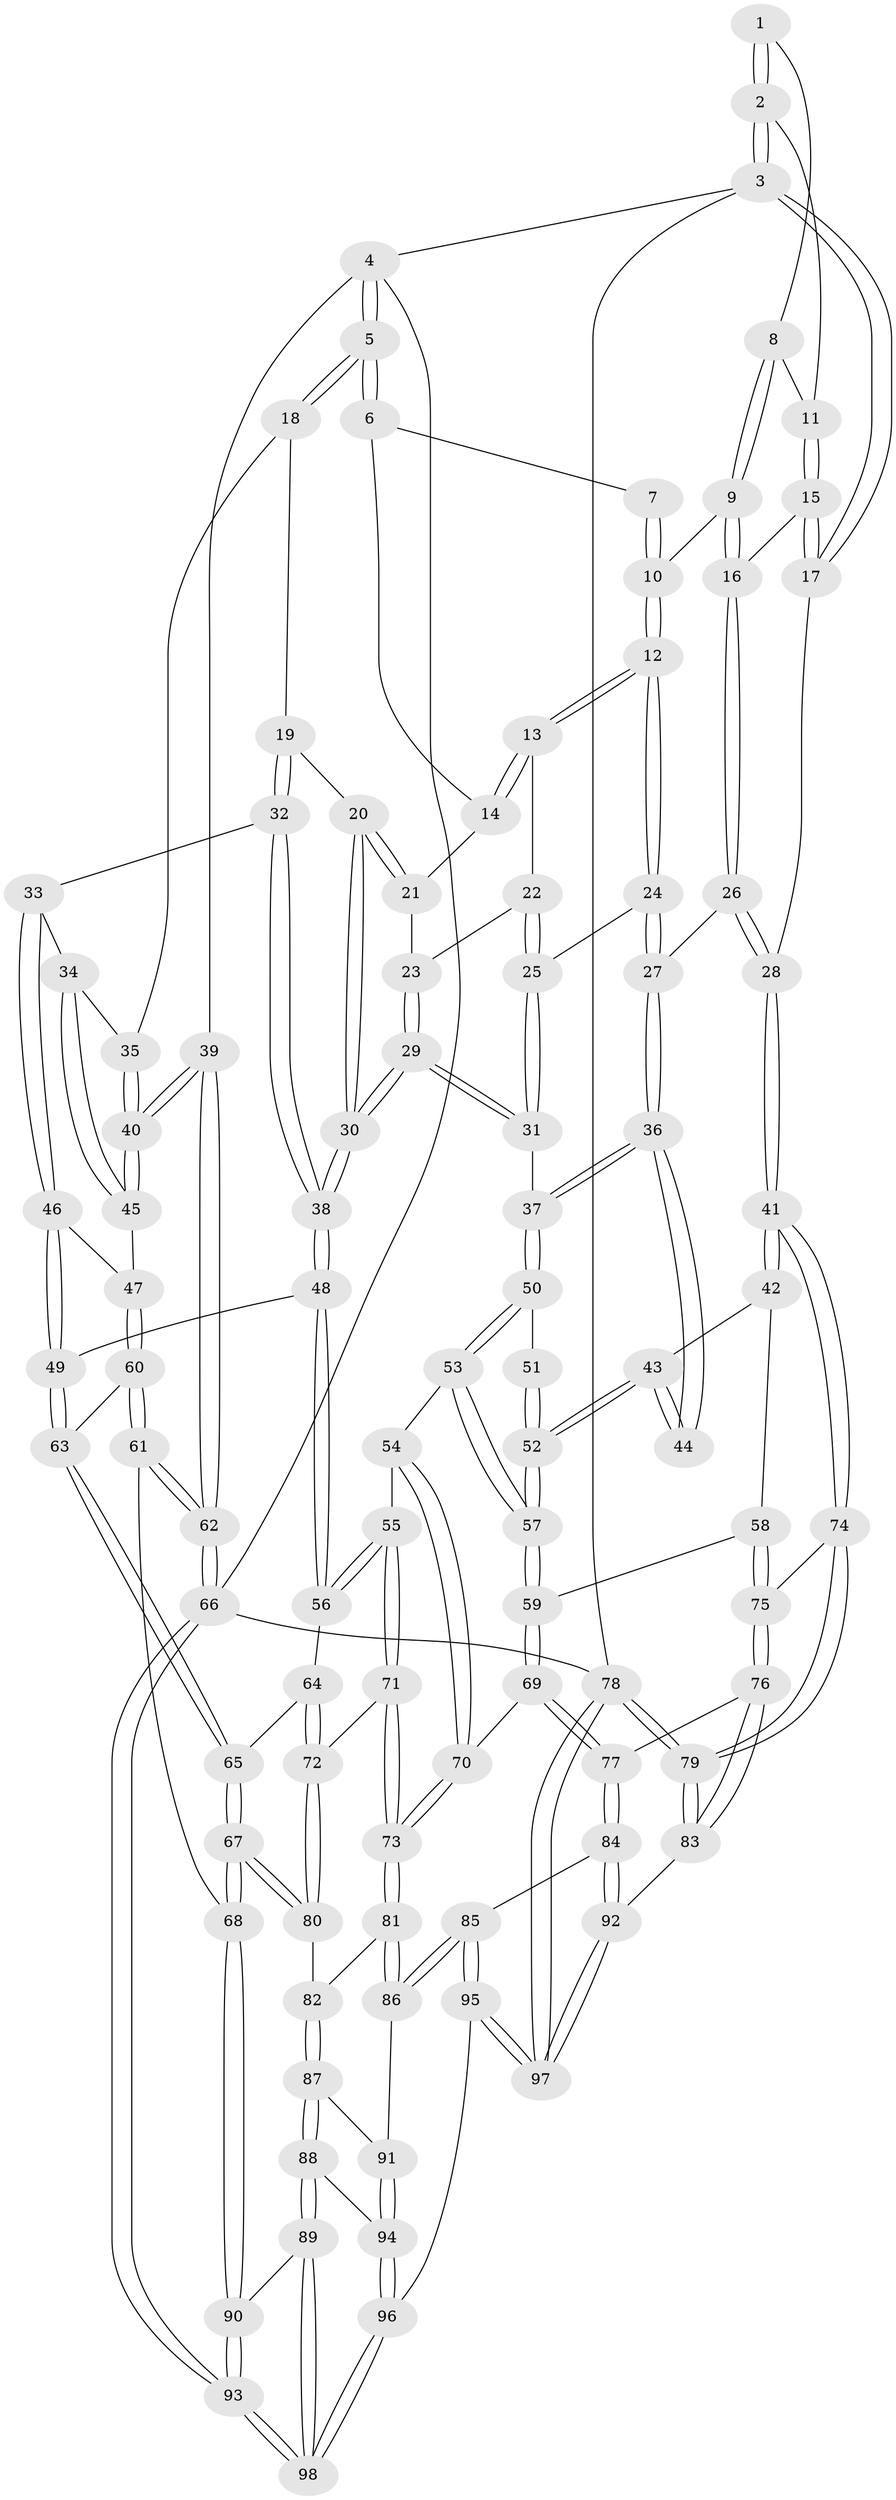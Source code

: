 // Generated by graph-tools (version 1.1) at 2025/51/03/09/25 03:51:03]
// undirected, 98 vertices, 242 edges
graph export_dot {
graph [start="1"]
  node [color=gray90,style=filled];
  1 [pos="+0.7425467369635964+0"];
  2 [pos="+1+0"];
  3 [pos="+1+0"];
  4 [pos="+0+0"];
  5 [pos="+0+0"];
  6 [pos="+0.5143341876502665+0"];
  7 [pos="+0.6586841687768883+0"];
  8 [pos="+0.7764208024754057+0"];
  9 [pos="+0.7625916403464962+0.10351100804209001"];
  10 [pos="+0.7082524900475391+0.11869358906742607"];
  11 [pos="+0.8689025647681377+0.06874409756382308"];
  12 [pos="+0.6880205914239582+0.13320579508353161"];
  13 [pos="+0.571877937632551+0.07124374371339907"];
  14 [pos="+0.49788894348006335+0"];
  15 [pos="+0.8669279434905265+0.10720701987313017"];
  16 [pos="+0.8426382401886267+0.1337373908331185"];
  17 [pos="+1+0.07762852353688648"];
  18 [pos="+0.14851425330788154+0.09549917958702117"];
  19 [pos="+0.18750499770455922+0.11478339766651231"];
  20 [pos="+0.32953319468332326+0.1477677170721098"];
  21 [pos="+0.4210469146682826+0.04754146022680775"];
  22 [pos="+0.5566276240270932+0.13381386829552608"];
  23 [pos="+0.5150129352279053+0.18880261217599492"];
  24 [pos="+0.6823973681876885+0.20249725747388572"];
  25 [pos="+0.6109837164876754+0.2218193819527106"];
  26 [pos="+0.8642523302013205+0.2677798687652794"];
  27 [pos="+0.7453163378977147+0.29234615839584926"];
  28 [pos="+1+0.4120789420392739"];
  29 [pos="+0.4585433448766071+0.33344092831166383"];
  30 [pos="+0.4218573064680993+0.3370501022605523"];
  31 [pos="+0.471972123756703+0.335742618582289"];
  32 [pos="+0.21792390725533253+0.35202082375756577"];
  33 [pos="+0.1937962345991591+0.35803998287104716"];
  34 [pos="+0.16874650975778013+0.35358604509645747"];
  35 [pos="+0.10223180652638283+0.2852541337411035"];
  36 [pos="+0.7424036868084842+0.29683200244862057"];
  37 [pos="+0.5431158006057067+0.373190108461407"];
  38 [pos="+0.3792288301569332+0.3854335574248818"];
  39 [pos="+0+0.3932587146984801"];
  40 [pos="+0+0.3976326147373498"];
  41 [pos="+1+0.5035052218168988"];
  42 [pos="+0.8305993022763344+0.47889855842674517"];
  43 [pos="+0.7595682275825835+0.44910896632744185"];
  44 [pos="+0.7427148436523595+0.4273617270072947"];
  45 [pos="+0.02330324777932141+0.45711740576151727"];
  46 [pos="+0.1697625402481006+0.4662045794057059"];
  47 [pos="+0.060322259226945445+0.48899501973694887"];
  48 [pos="+0.36699619184603854+0.44233070568110766"];
  49 [pos="+0.2544501875490952+0.518510607636083"];
  50 [pos="+0.5484406731677262+0.3807972788406389"];
  51 [pos="+0.6552399319210469+0.43784268169120266"];
  52 [pos="+0.6597644604358129+0.5847228262342532"];
  53 [pos="+0.5837832134367342+0.5802771859064283"];
  54 [pos="+0.5483517860348912+0.5967634258287469"];
  55 [pos="+0.4902464226923449+0.6117126240549159"];
  56 [pos="+0.42450890713471323+0.5762756354205908"];
  57 [pos="+0.6574971900845645+0.5911382825626494"];
  58 [pos="+0.7034894483436321+0.6252554761535263"];
  59 [pos="+0.6953742363141957+0.6281748802987356"];
  60 [pos="+0.09972796465106645+0.5796507399690438"];
  61 [pos="+0.034912521748769576+0.7601988634610278"];
  62 [pos="+0+0.7808940972937352"];
  63 [pos="+0.2263903817008391+0.5745801312598197"];
  64 [pos="+0.3508587587892302+0.6497454851260724"];
  65 [pos="+0.25702496942657777+0.6622230509024272"];
  66 [pos="+0+1"];
  67 [pos="+0.18811299503519524+0.8021633099022392"];
  68 [pos="+0.16370102075477122+0.8170055087350006"];
  69 [pos="+0.7046348770662068+0.7629743551388876"];
  70 [pos="+0.6101281378144864+0.7905149675425529"];
  71 [pos="+0.4847220689793028+0.7204919705099584"];
  72 [pos="+0.3956999413056853+0.7737632953121406"];
  73 [pos="+0.5868448318689551+0.8019588323708864"];
  74 [pos="+1+0.551898851058823"];
  75 [pos="+1+0.6002314605474047"];
  76 [pos="+0.7978001137950836+0.8032224480109944"];
  77 [pos="+0.7755662313789428+0.8113100235015758"];
  78 [pos="+1+1"];
  79 [pos="+1+0.8555757274244229"];
  80 [pos="+0.3768575618652342+0.8081134508163823"];
  81 [pos="+0.5689619142020863+0.8382597900946772"];
  82 [pos="+0.39992139600208604+0.8457944700035214"];
  83 [pos="+0.970106188771654+0.8950062068272809"];
  84 [pos="+0.7708374474481985+0.8848420823118489"];
  85 [pos="+0.675216559306863+0.9559747188500588"];
  86 [pos="+0.5680194805687989+0.8984249924833593"];
  87 [pos="+0.4021470398495213+0.8801683722169059"];
  88 [pos="+0.39079013572040233+0.9574632822487544"];
  89 [pos="+0.3847041493971788+0.966534263921323"];
  90 [pos="+0.17335548209403806+0.8777962735487603"];
  91 [pos="+0.5516697720192155+0.9204393859221609"];
  92 [pos="+0.8424597165778838+1"];
  93 [pos="+0.10958378611637545+1"];
  94 [pos="+0.5359532517636324+0.9551601498629172"];
  95 [pos="+0.6324265464259259+1"];
  96 [pos="+0.5771053569439103+1"];
  97 [pos="+0.874231143446516+1"];
  98 [pos="+0.348253764984413+1"];
  1 -- 2;
  1 -- 2;
  1 -- 8;
  2 -- 3;
  2 -- 3;
  2 -- 11;
  3 -- 4;
  3 -- 17;
  3 -- 17;
  3 -- 78;
  4 -- 5;
  4 -- 5;
  4 -- 39;
  4 -- 66;
  5 -- 6;
  5 -- 6;
  5 -- 18;
  5 -- 18;
  6 -- 7;
  6 -- 14;
  7 -- 10;
  7 -- 10;
  8 -- 9;
  8 -- 9;
  8 -- 11;
  9 -- 10;
  9 -- 16;
  9 -- 16;
  10 -- 12;
  10 -- 12;
  11 -- 15;
  11 -- 15;
  12 -- 13;
  12 -- 13;
  12 -- 24;
  12 -- 24;
  13 -- 14;
  13 -- 14;
  13 -- 22;
  14 -- 21;
  15 -- 16;
  15 -- 17;
  15 -- 17;
  16 -- 26;
  16 -- 26;
  17 -- 28;
  18 -- 19;
  18 -- 35;
  19 -- 20;
  19 -- 32;
  19 -- 32;
  20 -- 21;
  20 -- 21;
  20 -- 30;
  20 -- 30;
  21 -- 23;
  22 -- 23;
  22 -- 25;
  22 -- 25;
  23 -- 29;
  23 -- 29;
  24 -- 25;
  24 -- 27;
  24 -- 27;
  25 -- 31;
  25 -- 31;
  26 -- 27;
  26 -- 28;
  26 -- 28;
  27 -- 36;
  27 -- 36;
  28 -- 41;
  28 -- 41;
  29 -- 30;
  29 -- 30;
  29 -- 31;
  29 -- 31;
  30 -- 38;
  30 -- 38;
  31 -- 37;
  32 -- 33;
  32 -- 38;
  32 -- 38;
  33 -- 34;
  33 -- 46;
  33 -- 46;
  34 -- 35;
  34 -- 45;
  34 -- 45;
  35 -- 40;
  35 -- 40;
  36 -- 37;
  36 -- 37;
  36 -- 44;
  36 -- 44;
  37 -- 50;
  37 -- 50;
  38 -- 48;
  38 -- 48;
  39 -- 40;
  39 -- 40;
  39 -- 62;
  39 -- 62;
  40 -- 45;
  40 -- 45;
  41 -- 42;
  41 -- 42;
  41 -- 74;
  41 -- 74;
  42 -- 43;
  42 -- 58;
  43 -- 44;
  43 -- 44;
  43 -- 52;
  43 -- 52;
  45 -- 47;
  46 -- 47;
  46 -- 49;
  46 -- 49;
  47 -- 60;
  47 -- 60;
  48 -- 49;
  48 -- 56;
  48 -- 56;
  49 -- 63;
  49 -- 63;
  50 -- 51;
  50 -- 53;
  50 -- 53;
  51 -- 52;
  51 -- 52;
  52 -- 57;
  52 -- 57;
  53 -- 54;
  53 -- 57;
  53 -- 57;
  54 -- 55;
  54 -- 70;
  54 -- 70;
  55 -- 56;
  55 -- 56;
  55 -- 71;
  55 -- 71;
  56 -- 64;
  57 -- 59;
  57 -- 59;
  58 -- 59;
  58 -- 75;
  58 -- 75;
  59 -- 69;
  59 -- 69;
  60 -- 61;
  60 -- 61;
  60 -- 63;
  61 -- 62;
  61 -- 62;
  61 -- 68;
  62 -- 66;
  62 -- 66;
  63 -- 65;
  63 -- 65;
  64 -- 65;
  64 -- 72;
  64 -- 72;
  65 -- 67;
  65 -- 67;
  66 -- 93;
  66 -- 93;
  66 -- 78;
  67 -- 68;
  67 -- 68;
  67 -- 80;
  67 -- 80;
  68 -- 90;
  68 -- 90;
  69 -- 70;
  69 -- 77;
  69 -- 77;
  70 -- 73;
  70 -- 73;
  71 -- 72;
  71 -- 73;
  71 -- 73;
  72 -- 80;
  72 -- 80;
  73 -- 81;
  73 -- 81;
  74 -- 75;
  74 -- 79;
  74 -- 79;
  75 -- 76;
  75 -- 76;
  76 -- 77;
  76 -- 83;
  76 -- 83;
  77 -- 84;
  77 -- 84;
  78 -- 79;
  78 -- 79;
  78 -- 97;
  78 -- 97;
  79 -- 83;
  79 -- 83;
  80 -- 82;
  81 -- 82;
  81 -- 86;
  81 -- 86;
  82 -- 87;
  82 -- 87;
  83 -- 92;
  84 -- 85;
  84 -- 92;
  84 -- 92;
  85 -- 86;
  85 -- 86;
  85 -- 95;
  85 -- 95;
  86 -- 91;
  87 -- 88;
  87 -- 88;
  87 -- 91;
  88 -- 89;
  88 -- 89;
  88 -- 94;
  89 -- 90;
  89 -- 98;
  89 -- 98;
  90 -- 93;
  90 -- 93;
  91 -- 94;
  91 -- 94;
  92 -- 97;
  92 -- 97;
  93 -- 98;
  93 -- 98;
  94 -- 96;
  94 -- 96;
  95 -- 96;
  95 -- 97;
  95 -- 97;
  96 -- 98;
  96 -- 98;
}
